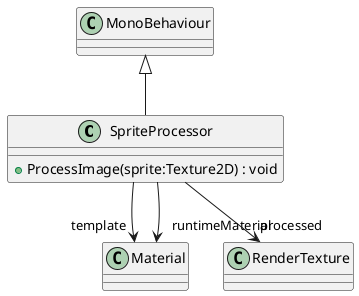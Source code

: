 @startuml
class SpriteProcessor {
    + ProcessImage(sprite:Texture2D) : void
}
MonoBehaviour <|-- SpriteProcessor
SpriteProcessor --> "template" Material
SpriteProcessor --> "runtimeMaterial" Material
SpriteProcessor --> "processed" RenderTexture
@enduml
